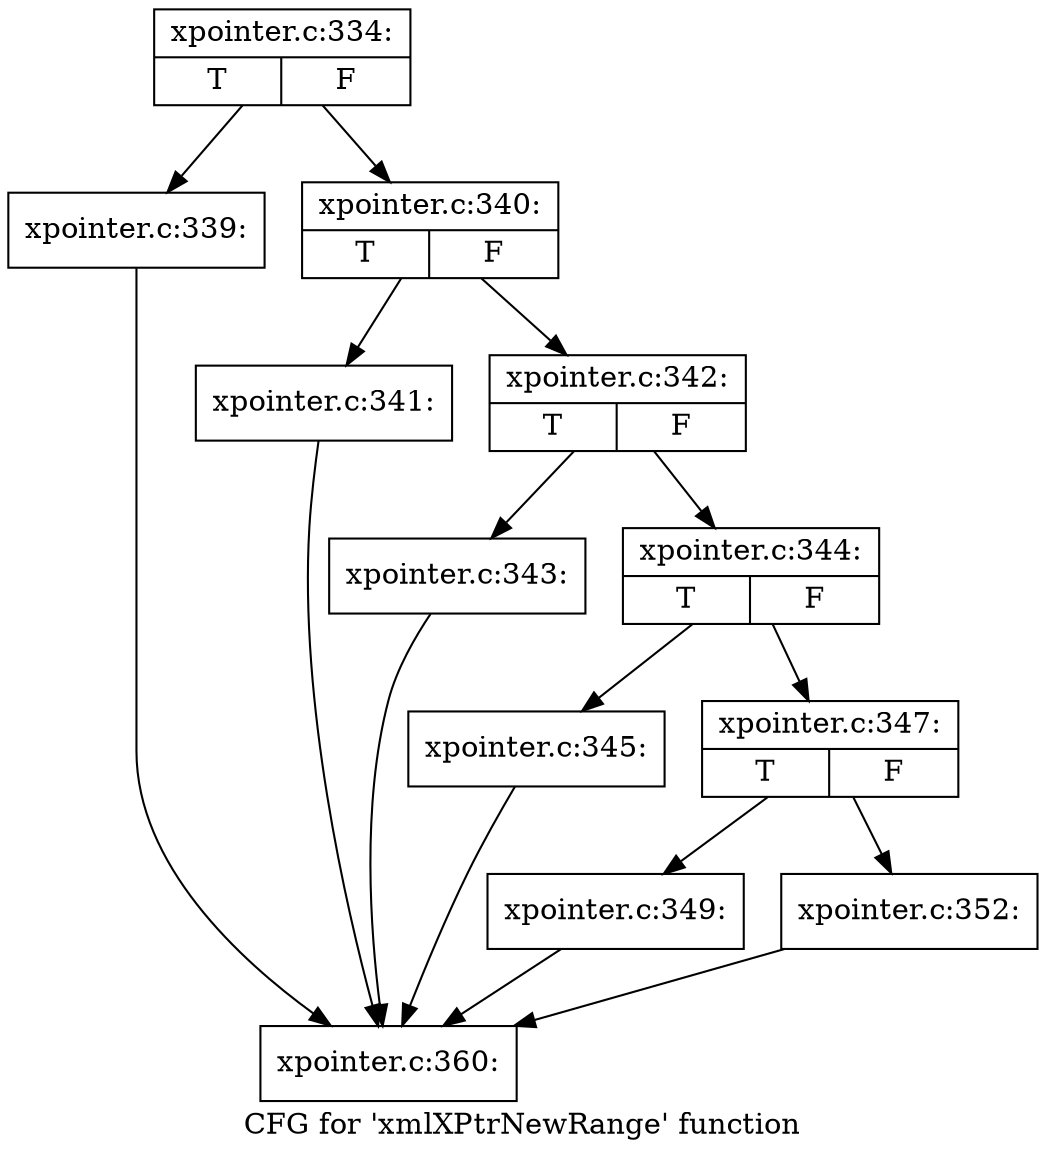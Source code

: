 digraph "CFG for 'xmlXPtrNewRange' function" {
	label="CFG for 'xmlXPtrNewRange' function";

	Node0x50900e0 [shape=record,label="{xpointer.c:334:|{<s0>T|<s1>F}}"];
	Node0x50900e0 -> Node0x50a1b30;
	Node0x50900e0 -> Node0x50a1b80;
	Node0x50a1b30 [shape=record,label="{xpointer.c:339:}"];
	Node0x50a1b30 -> Node0x50849a0;
	Node0x50a1b80 [shape=record,label="{xpointer.c:340:|{<s0>T|<s1>F}}"];
	Node0x50a1b80 -> Node0x50a2480;
	Node0x50a1b80 -> Node0x50a24d0;
	Node0x50a2480 [shape=record,label="{xpointer.c:341:}"];
	Node0x50a2480 -> Node0x50849a0;
	Node0x50a24d0 [shape=record,label="{xpointer.c:342:|{<s0>T|<s1>F}}"];
	Node0x50a24d0 -> Node0x50a2930;
	Node0x50a24d0 -> Node0x50a2980;
	Node0x50a2930 [shape=record,label="{xpointer.c:343:}"];
	Node0x50a2930 -> Node0x50849a0;
	Node0x50a2980 [shape=record,label="{xpointer.c:344:|{<s0>T|<s1>F}}"];
	Node0x50a2980 -> Node0x50a2e20;
	Node0x50a2980 -> Node0x50a2e70;
	Node0x50a2e20 [shape=record,label="{xpointer.c:345:}"];
	Node0x50a2e20 -> Node0x50849a0;
	Node0x50a2e70 [shape=record,label="{xpointer.c:347:|{<s0>T|<s1>F}}"];
	Node0x50a2e70 -> Node0x50a36f0;
	Node0x50a2e70 -> Node0x50a3740;
	Node0x50a36f0 [shape=record,label="{xpointer.c:349:}"];
	Node0x50a36f0 -> Node0x50849a0;
	Node0x50a3740 [shape=record,label="{xpointer.c:352:}"];
	Node0x50a3740 -> Node0x50849a0;
	Node0x50849a0 [shape=record,label="{xpointer.c:360:}"];
}
